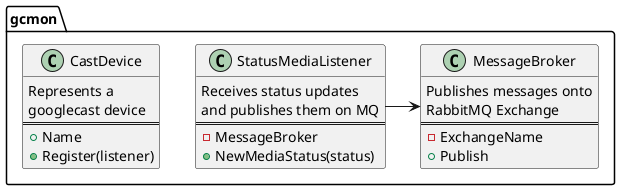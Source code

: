 @startuml
package "gcmon" {

    class CastDevice {
        Represents a
        googlecast device
        ==
        + Name
        + Register(listener)
    }

    class StatusMediaListener {
        Receives status updates
        and publishes them on MQ
        ==
        - MessageBroker
        + NewMediaStatus(status)
    }

    class MessageBroker {
        Publishes messages onto
        RabbitMQ Exchange
        ==
        - ExchangeName
        + Publish
    }
}

StatusMediaListener -> MessageBroker
@enduml
